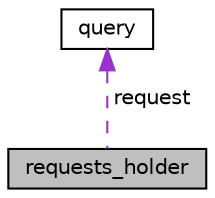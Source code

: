 digraph "requests_holder"
{
  edge [fontname="Helvetica",fontsize="10",labelfontname="Helvetica",labelfontsize="10"];
  node [fontname="Helvetica",fontsize="10",shape=record];
  Node1 [label="requests_holder",height=0.2,width=0.4,color="black", fillcolor="grey75", style="filled", fontcolor="black"];
  Node2 -> Node1 [dir="back",color="darkorchid3",fontsize="10",style="dashed",label=" request" ,fontname="Helvetica"];
  Node2 [label="query",height=0.2,width=0.4,color="black", fillcolor="white", style="filled",URL="$structquery.html",tooltip="The query struct. This struct is used in both request and answer operations. "];
}
